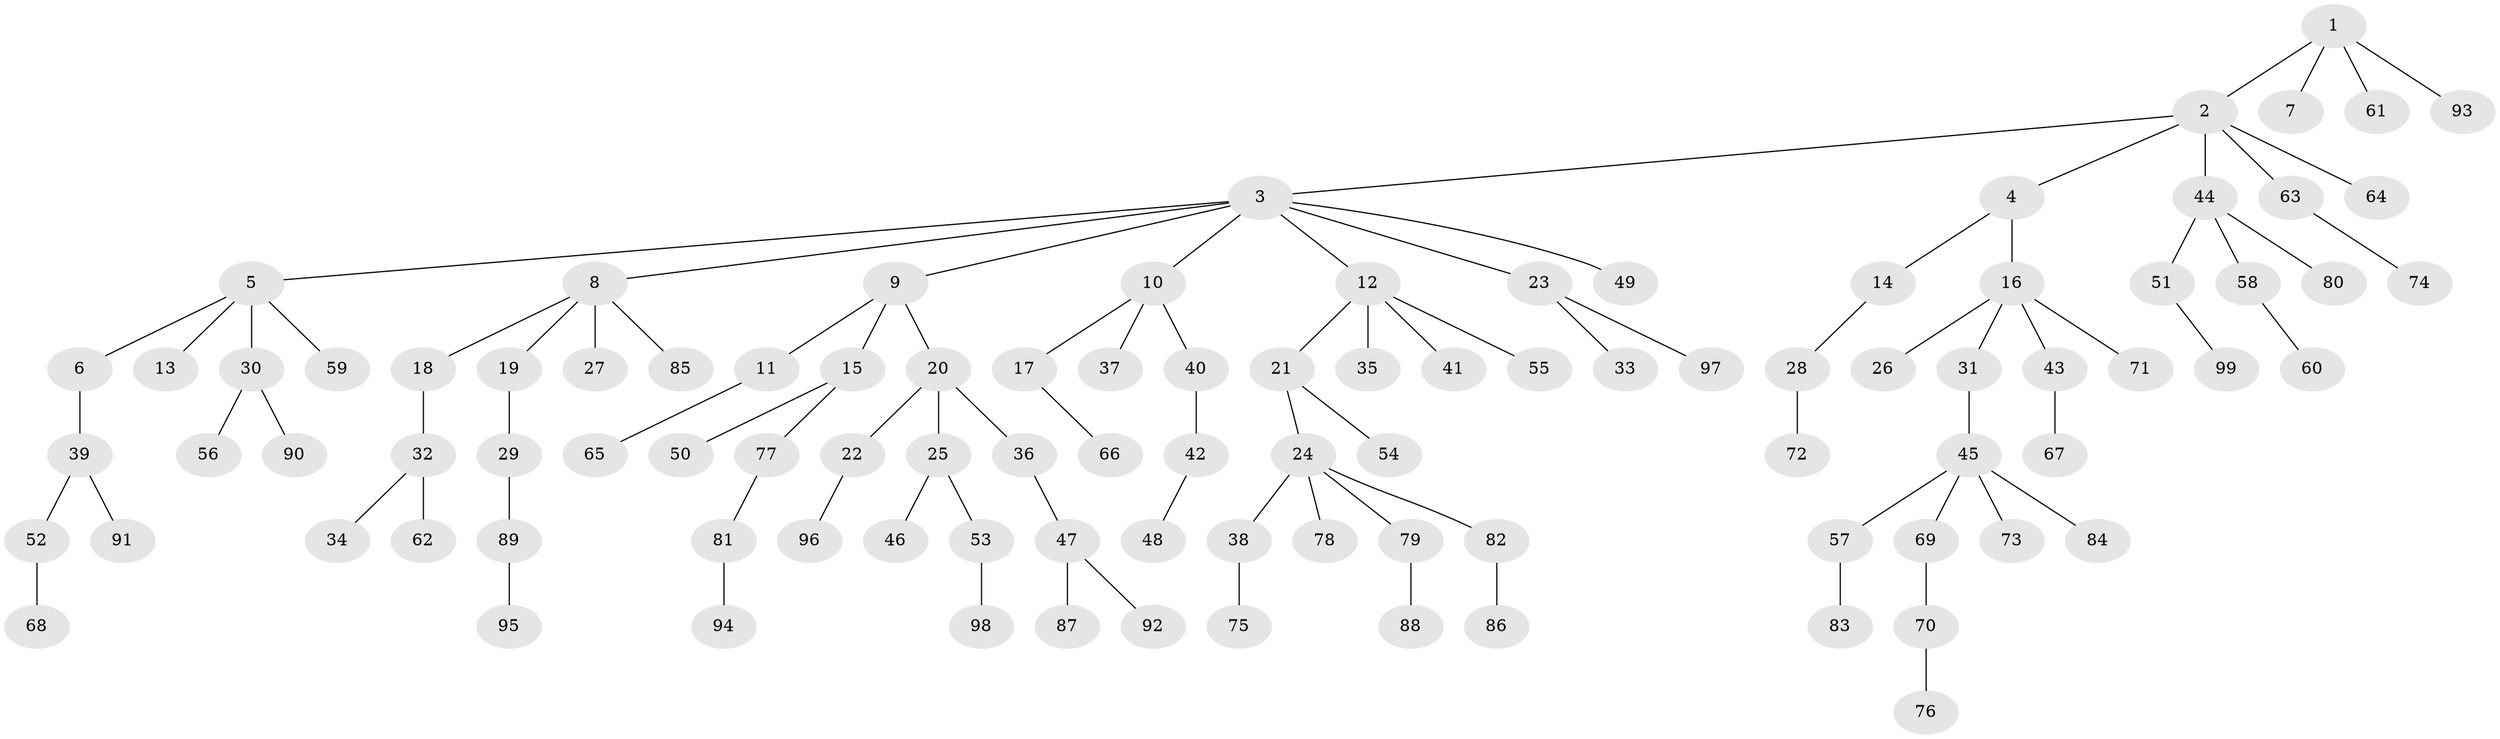 // coarse degree distribution, {2: 0.2542372881355932, 1: 0.6101694915254238, 4: 0.05084745762711865, 5: 0.05084745762711865, 8: 0.01694915254237288, 15: 0.01694915254237288}
// Generated by graph-tools (version 1.1) at 2025/56/03/04/25 21:56:59]
// undirected, 99 vertices, 98 edges
graph export_dot {
graph [start="1"]
  node [color=gray90,style=filled];
  1;
  2;
  3;
  4;
  5;
  6;
  7;
  8;
  9;
  10;
  11;
  12;
  13;
  14;
  15;
  16;
  17;
  18;
  19;
  20;
  21;
  22;
  23;
  24;
  25;
  26;
  27;
  28;
  29;
  30;
  31;
  32;
  33;
  34;
  35;
  36;
  37;
  38;
  39;
  40;
  41;
  42;
  43;
  44;
  45;
  46;
  47;
  48;
  49;
  50;
  51;
  52;
  53;
  54;
  55;
  56;
  57;
  58;
  59;
  60;
  61;
  62;
  63;
  64;
  65;
  66;
  67;
  68;
  69;
  70;
  71;
  72;
  73;
  74;
  75;
  76;
  77;
  78;
  79;
  80;
  81;
  82;
  83;
  84;
  85;
  86;
  87;
  88;
  89;
  90;
  91;
  92;
  93;
  94;
  95;
  96;
  97;
  98;
  99;
  1 -- 2;
  1 -- 7;
  1 -- 61;
  1 -- 93;
  2 -- 3;
  2 -- 4;
  2 -- 44;
  2 -- 63;
  2 -- 64;
  3 -- 5;
  3 -- 8;
  3 -- 9;
  3 -- 10;
  3 -- 12;
  3 -- 23;
  3 -- 49;
  4 -- 14;
  4 -- 16;
  5 -- 6;
  5 -- 13;
  5 -- 30;
  5 -- 59;
  6 -- 39;
  8 -- 18;
  8 -- 19;
  8 -- 27;
  8 -- 85;
  9 -- 11;
  9 -- 15;
  9 -- 20;
  10 -- 17;
  10 -- 37;
  10 -- 40;
  11 -- 65;
  12 -- 21;
  12 -- 35;
  12 -- 41;
  12 -- 55;
  14 -- 28;
  15 -- 50;
  15 -- 77;
  16 -- 26;
  16 -- 31;
  16 -- 43;
  16 -- 71;
  17 -- 66;
  18 -- 32;
  19 -- 29;
  20 -- 22;
  20 -- 25;
  20 -- 36;
  21 -- 24;
  21 -- 54;
  22 -- 96;
  23 -- 33;
  23 -- 97;
  24 -- 38;
  24 -- 78;
  24 -- 79;
  24 -- 82;
  25 -- 46;
  25 -- 53;
  28 -- 72;
  29 -- 89;
  30 -- 56;
  30 -- 90;
  31 -- 45;
  32 -- 34;
  32 -- 62;
  36 -- 47;
  38 -- 75;
  39 -- 52;
  39 -- 91;
  40 -- 42;
  42 -- 48;
  43 -- 67;
  44 -- 51;
  44 -- 58;
  44 -- 80;
  45 -- 57;
  45 -- 69;
  45 -- 73;
  45 -- 84;
  47 -- 87;
  47 -- 92;
  51 -- 99;
  52 -- 68;
  53 -- 98;
  57 -- 83;
  58 -- 60;
  63 -- 74;
  69 -- 70;
  70 -- 76;
  77 -- 81;
  79 -- 88;
  81 -- 94;
  82 -- 86;
  89 -- 95;
}
